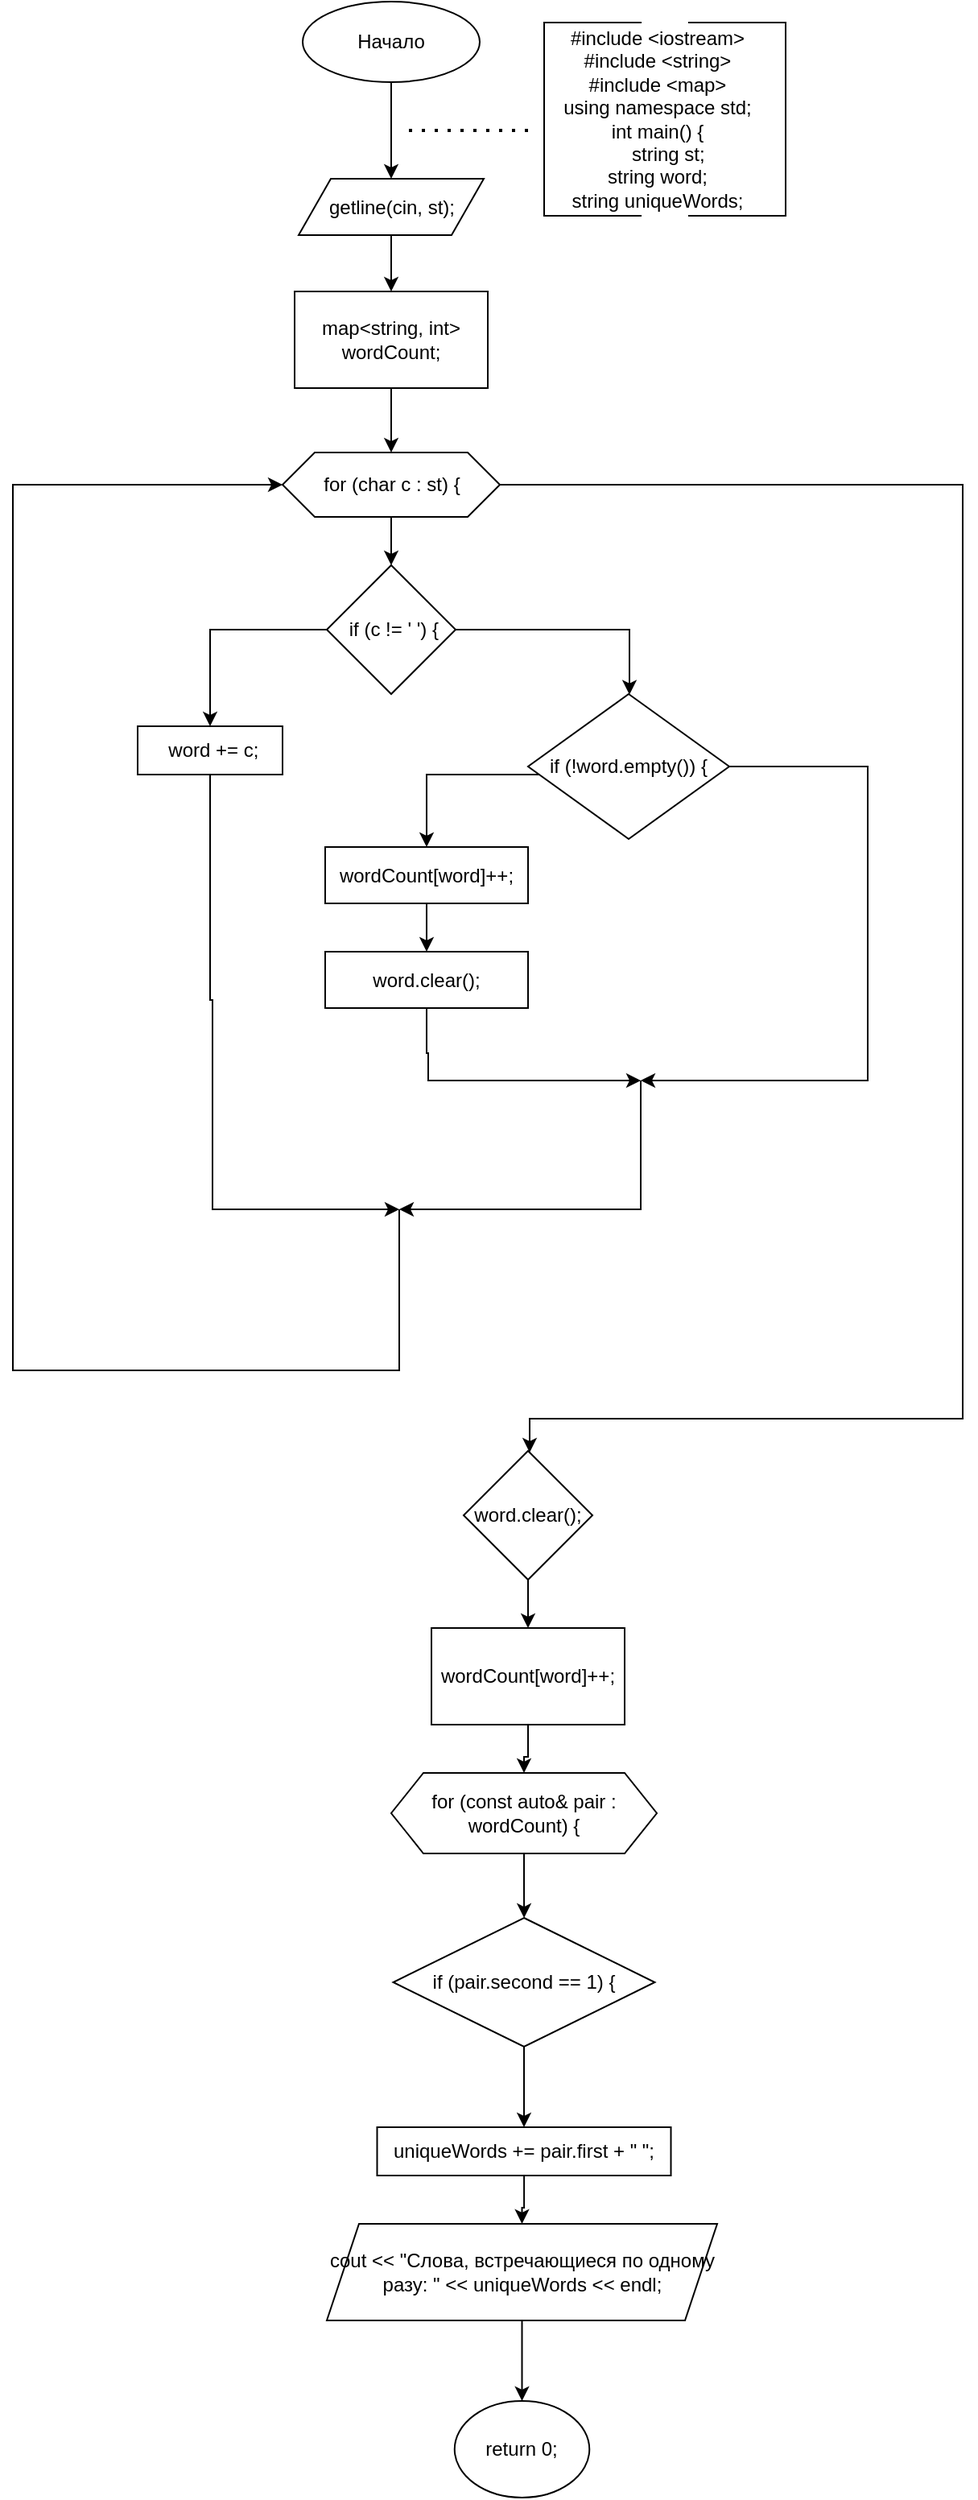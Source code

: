 <mxfile version="23.1.5" type="device">
  <diagram name="Страница — 1" id="QnG10xM8o3XaD763Q44c">
    <mxGraphModel dx="1219" dy="713" grid="1" gridSize="10" guides="1" tooltips="1" connect="1" arrows="1" fold="1" page="1" pageScale="1" pageWidth="827" pageHeight="1169" math="0" shadow="0">
      <root>
        <mxCell id="0" />
        <mxCell id="1" parent="0" />
        <mxCell id="Zrl9ScljOnrjxd1o0Tpu-3" value="" style="edgeStyle=orthogonalEdgeStyle;rounded=0;orthogonalLoop=1;jettySize=auto;html=1;" edge="1" parent="1" source="Zrl9ScljOnrjxd1o0Tpu-1" target="Zrl9ScljOnrjxd1o0Tpu-2">
          <mxGeometry relative="1" as="geometry" />
        </mxCell>
        <mxCell id="Zrl9ScljOnrjxd1o0Tpu-1" value="Начало" style="ellipse;whiteSpace=wrap;html=1;" vertex="1" parent="1">
          <mxGeometry x="340" y="30" width="110" height="50" as="geometry" />
        </mxCell>
        <mxCell id="Zrl9ScljOnrjxd1o0Tpu-5" value="" style="edgeStyle=orthogonalEdgeStyle;rounded=0;orthogonalLoop=1;jettySize=auto;html=1;" edge="1" parent="1" source="Zrl9ScljOnrjxd1o0Tpu-2" target="Zrl9ScljOnrjxd1o0Tpu-4">
          <mxGeometry relative="1" as="geometry" />
        </mxCell>
        <mxCell id="Zrl9ScljOnrjxd1o0Tpu-2" value="getline(cin, st);" style="shape=parallelogram;perimeter=parallelogramPerimeter;whiteSpace=wrap;html=1;fixedSize=1;" vertex="1" parent="1">
          <mxGeometry x="337.5" y="140" width="115" height="35" as="geometry" />
        </mxCell>
        <mxCell id="Zrl9ScljOnrjxd1o0Tpu-7" value="" style="edgeStyle=orthogonalEdgeStyle;rounded=0;orthogonalLoop=1;jettySize=auto;html=1;" edge="1" parent="1" source="Zrl9ScljOnrjxd1o0Tpu-4" target="Zrl9ScljOnrjxd1o0Tpu-6">
          <mxGeometry relative="1" as="geometry" />
        </mxCell>
        <mxCell id="Zrl9ScljOnrjxd1o0Tpu-4" value="map&amp;lt;string, int&amp;gt; wordCount;" style="whiteSpace=wrap;html=1;" vertex="1" parent="1">
          <mxGeometry x="335" y="210" width="120" height="60" as="geometry" />
        </mxCell>
        <mxCell id="Zrl9ScljOnrjxd1o0Tpu-9" value="" style="edgeStyle=orthogonalEdgeStyle;rounded=0;orthogonalLoop=1;jettySize=auto;html=1;" edge="1" parent="1" source="Zrl9ScljOnrjxd1o0Tpu-6" target="Zrl9ScljOnrjxd1o0Tpu-8">
          <mxGeometry relative="1" as="geometry" />
        </mxCell>
        <mxCell id="Zrl9ScljOnrjxd1o0Tpu-26" style="edgeStyle=orthogonalEdgeStyle;rounded=0;orthogonalLoop=1;jettySize=auto;html=1;" edge="1" parent="1" source="Zrl9ScljOnrjxd1o0Tpu-6" target="Zrl9ScljOnrjxd1o0Tpu-27">
          <mxGeometry relative="1" as="geometry">
            <mxPoint x="480" y="970" as="targetPoint" />
            <Array as="points">
              <mxPoint x="750" y="330" />
              <mxPoint x="750" y="910" />
              <mxPoint x="481" y="910" />
            </Array>
          </mxGeometry>
        </mxCell>
        <mxCell id="Zrl9ScljOnrjxd1o0Tpu-6" value="for (char c : st) {" style="shape=hexagon;perimeter=hexagonPerimeter2;whiteSpace=wrap;html=1;fixedSize=1;" vertex="1" parent="1">
          <mxGeometry x="327.5" y="310" width="135" height="40" as="geometry" />
        </mxCell>
        <mxCell id="Zrl9ScljOnrjxd1o0Tpu-13" value="" style="edgeStyle=orthogonalEdgeStyle;rounded=0;orthogonalLoop=1;jettySize=auto;html=1;" edge="1" parent="1" source="Zrl9ScljOnrjxd1o0Tpu-8" target="Zrl9ScljOnrjxd1o0Tpu-12">
          <mxGeometry relative="1" as="geometry" />
        </mxCell>
        <mxCell id="Zrl9ScljOnrjxd1o0Tpu-15" value="" style="edgeStyle=orthogonalEdgeStyle;rounded=0;orthogonalLoop=1;jettySize=auto;html=1;" edge="1" parent="1" source="Zrl9ScljOnrjxd1o0Tpu-8" target="Zrl9ScljOnrjxd1o0Tpu-14">
          <mxGeometry relative="1" as="geometry">
            <Array as="points">
              <mxPoint x="543" y="420" />
            </Array>
          </mxGeometry>
        </mxCell>
        <mxCell id="Zrl9ScljOnrjxd1o0Tpu-8" value="&amp;nbsp;if (c != &#39; &#39;) {" style="rhombus;whiteSpace=wrap;html=1;" vertex="1" parent="1">
          <mxGeometry x="355" y="380" width="80" height="80" as="geometry" />
        </mxCell>
        <mxCell id="Zrl9ScljOnrjxd1o0Tpu-23" style="edgeStyle=orthogonalEdgeStyle;rounded=0;orthogonalLoop=1;jettySize=auto;html=1;" edge="1" parent="1" source="Zrl9ScljOnrjxd1o0Tpu-12">
          <mxGeometry relative="1" as="geometry">
            <mxPoint x="400" y="780" as="targetPoint" />
            <Array as="points">
              <mxPoint x="283" y="650" />
              <mxPoint x="284" y="650" />
            </Array>
          </mxGeometry>
        </mxCell>
        <mxCell id="Zrl9ScljOnrjxd1o0Tpu-12" value="&amp;nbsp;word += c;" style="whiteSpace=wrap;html=1;" vertex="1" parent="1">
          <mxGeometry x="237.5" y="480" width="90" height="30" as="geometry" />
        </mxCell>
        <mxCell id="Zrl9ScljOnrjxd1o0Tpu-17" value="" style="edgeStyle=orthogonalEdgeStyle;rounded=0;orthogonalLoop=1;jettySize=auto;html=1;" edge="1" parent="1" source="Zrl9ScljOnrjxd1o0Tpu-14" target="Zrl9ScljOnrjxd1o0Tpu-16">
          <mxGeometry relative="1" as="geometry">
            <Array as="points">
              <mxPoint x="417" y="510" />
            </Array>
          </mxGeometry>
        </mxCell>
        <mxCell id="Zrl9ScljOnrjxd1o0Tpu-20" style="edgeStyle=orthogonalEdgeStyle;rounded=0;orthogonalLoop=1;jettySize=auto;html=1;" edge="1" parent="1" source="Zrl9ScljOnrjxd1o0Tpu-14">
          <mxGeometry relative="1" as="geometry">
            <mxPoint x="550" y="700" as="targetPoint" />
            <Array as="points">
              <mxPoint x="691" y="505" />
            </Array>
          </mxGeometry>
        </mxCell>
        <mxCell id="Zrl9ScljOnrjxd1o0Tpu-14" value="if (!word.empty()) {" style="rhombus;whiteSpace=wrap;html=1;" vertex="1" parent="1">
          <mxGeometry x="480" y="460" width="125" height="90" as="geometry" />
        </mxCell>
        <mxCell id="Zrl9ScljOnrjxd1o0Tpu-19" value="" style="edgeStyle=orthogonalEdgeStyle;rounded=0;orthogonalLoop=1;jettySize=auto;html=1;" edge="1" parent="1" source="Zrl9ScljOnrjxd1o0Tpu-16" target="Zrl9ScljOnrjxd1o0Tpu-18">
          <mxGeometry relative="1" as="geometry" />
        </mxCell>
        <mxCell id="Zrl9ScljOnrjxd1o0Tpu-16" value="wordCount[word]++;" style="whiteSpace=wrap;html=1;" vertex="1" parent="1">
          <mxGeometry x="354" y="555" width="126" height="35" as="geometry" />
        </mxCell>
        <mxCell id="Zrl9ScljOnrjxd1o0Tpu-21" style="edgeStyle=orthogonalEdgeStyle;rounded=0;orthogonalLoop=1;jettySize=auto;html=1;" edge="1" parent="1" source="Zrl9ScljOnrjxd1o0Tpu-18">
          <mxGeometry relative="1" as="geometry">
            <mxPoint x="550" y="700" as="targetPoint" />
            <Array as="points">
              <mxPoint x="417" y="683" />
              <mxPoint x="418" y="683" />
            </Array>
          </mxGeometry>
        </mxCell>
        <mxCell id="Zrl9ScljOnrjxd1o0Tpu-18" value="word.clear();" style="whiteSpace=wrap;html=1;" vertex="1" parent="1">
          <mxGeometry x="354" y="620" width="126" height="35" as="geometry" />
        </mxCell>
        <mxCell id="Zrl9ScljOnrjxd1o0Tpu-24" value="" style="endArrow=classic;html=1;rounded=0;" edge="1" parent="1">
          <mxGeometry width="50" height="50" relative="1" as="geometry">
            <mxPoint x="550" y="700" as="sourcePoint" />
            <mxPoint x="400" y="780" as="targetPoint" />
            <Array as="points">
              <mxPoint x="550" y="780" />
            </Array>
          </mxGeometry>
        </mxCell>
        <mxCell id="Zrl9ScljOnrjxd1o0Tpu-25" value="" style="endArrow=classic;html=1;rounded=0;entryX=0;entryY=0.5;entryDx=0;entryDy=0;" edge="1" parent="1" target="Zrl9ScljOnrjxd1o0Tpu-6">
          <mxGeometry width="50" height="50" relative="1" as="geometry">
            <mxPoint x="400" y="780" as="sourcePoint" />
            <mxPoint x="400" y="570" as="targetPoint" />
            <Array as="points">
              <mxPoint x="400" y="880" />
              <mxPoint x="160" y="880" />
              <mxPoint x="160" y="330" />
            </Array>
          </mxGeometry>
        </mxCell>
        <mxCell id="Zrl9ScljOnrjxd1o0Tpu-29" value="" style="edgeStyle=orthogonalEdgeStyle;rounded=0;orthogonalLoop=1;jettySize=auto;html=1;" edge="1" parent="1" source="Zrl9ScljOnrjxd1o0Tpu-27" target="Zrl9ScljOnrjxd1o0Tpu-28">
          <mxGeometry relative="1" as="geometry" />
        </mxCell>
        <mxCell id="Zrl9ScljOnrjxd1o0Tpu-27" value="word.clear();" style="rhombus;whiteSpace=wrap;html=1;" vertex="1" parent="1">
          <mxGeometry x="440" y="930" width="80" height="80" as="geometry" />
        </mxCell>
        <mxCell id="Zrl9ScljOnrjxd1o0Tpu-31" value="" style="edgeStyle=orthogonalEdgeStyle;rounded=0;orthogonalLoop=1;jettySize=auto;html=1;" edge="1" parent="1" source="Zrl9ScljOnrjxd1o0Tpu-28" target="Zrl9ScljOnrjxd1o0Tpu-30">
          <mxGeometry relative="1" as="geometry" />
        </mxCell>
        <mxCell id="Zrl9ScljOnrjxd1o0Tpu-28" value="wordCount[word]++;" style="whiteSpace=wrap;html=1;" vertex="1" parent="1">
          <mxGeometry x="420" y="1040" width="120" height="60" as="geometry" />
        </mxCell>
        <mxCell id="Zrl9ScljOnrjxd1o0Tpu-33" value="" style="edgeStyle=orthogonalEdgeStyle;rounded=0;orthogonalLoop=1;jettySize=auto;html=1;" edge="1" parent="1" source="Zrl9ScljOnrjxd1o0Tpu-30" target="Zrl9ScljOnrjxd1o0Tpu-32">
          <mxGeometry relative="1" as="geometry" />
        </mxCell>
        <mxCell id="Zrl9ScljOnrjxd1o0Tpu-30" value="for (const auto&amp;amp; pair : wordCount) {" style="shape=hexagon;perimeter=hexagonPerimeter2;whiteSpace=wrap;html=1;fixedSize=1;" vertex="1" parent="1">
          <mxGeometry x="395" y="1130" width="165" height="50" as="geometry" />
        </mxCell>
        <mxCell id="Zrl9ScljOnrjxd1o0Tpu-35" value="" style="edgeStyle=orthogonalEdgeStyle;rounded=0;orthogonalLoop=1;jettySize=auto;html=1;" edge="1" parent="1" source="Zrl9ScljOnrjxd1o0Tpu-32" target="Zrl9ScljOnrjxd1o0Tpu-34">
          <mxGeometry relative="1" as="geometry" />
        </mxCell>
        <mxCell id="Zrl9ScljOnrjxd1o0Tpu-32" value="if (pair.second == 1) {" style="rhombus;whiteSpace=wrap;html=1;" vertex="1" parent="1">
          <mxGeometry x="396.25" y="1220" width="162.5" height="80" as="geometry" />
        </mxCell>
        <mxCell id="Zrl9ScljOnrjxd1o0Tpu-37" value="" style="edgeStyle=orthogonalEdgeStyle;rounded=0;orthogonalLoop=1;jettySize=auto;html=1;" edge="1" parent="1" source="Zrl9ScljOnrjxd1o0Tpu-34" target="Zrl9ScljOnrjxd1o0Tpu-36">
          <mxGeometry relative="1" as="geometry" />
        </mxCell>
        <mxCell id="Zrl9ScljOnrjxd1o0Tpu-34" value="uniqueWords += pair.first + &quot; &quot;;" style="whiteSpace=wrap;html=1;" vertex="1" parent="1">
          <mxGeometry x="386.25" y="1350" width="182.5" height="30" as="geometry" />
        </mxCell>
        <mxCell id="Zrl9ScljOnrjxd1o0Tpu-39" value="" style="edgeStyle=orthogonalEdgeStyle;rounded=0;orthogonalLoop=1;jettySize=auto;html=1;" edge="1" parent="1" source="Zrl9ScljOnrjxd1o0Tpu-36" target="Zrl9ScljOnrjxd1o0Tpu-38">
          <mxGeometry relative="1" as="geometry" />
        </mxCell>
        <mxCell id="Zrl9ScljOnrjxd1o0Tpu-36" value="cout &amp;lt;&amp;lt; &quot;Слова, встречающиеся по одному разу: &quot; &amp;lt;&amp;lt; uniqueWords &amp;lt;&amp;lt; endl;" style="shape=parallelogram;perimeter=parallelogramPerimeter;whiteSpace=wrap;html=1;fixedSize=1;" vertex="1" parent="1">
          <mxGeometry x="355" y="1410" width="242.5" height="60" as="geometry" />
        </mxCell>
        <mxCell id="Zrl9ScljOnrjxd1o0Tpu-38" value="return 0;" style="ellipse;whiteSpace=wrap;html=1;" vertex="1" parent="1">
          <mxGeometry x="434.38" y="1520" width="83.75" height="60" as="geometry" />
        </mxCell>
        <mxCell id="Zrl9ScljOnrjxd1o0Tpu-40" value="&lt;div&gt;#include &amp;lt;iostream&amp;gt;&lt;/div&gt;&lt;div&gt;#include &amp;lt;string&amp;gt;&lt;/div&gt;&lt;div&gt;#include &amp;lt;map&amp;gt;&lt;/div&gt;&lt;div&gt;using namespace std;&lt;/div&gt;&lt;div&gt;int main() {&lt;/div&gt;&lt;div&gt;&amp;nbsp; &amp;nbsp; string st;&lt;/div&gt;&lt;div&gt;string word;&lt;br&gt;&lt;/div&gt;&lt;div&gt;string uniqueWords;&lt;br&gt;&lt;/div&gt;" style="text;html=1;align=center;verticalAlign=middle;resizable=0;points=[];autosize=1;strokeColor=none;fillColor=none;" vertex="1" parent="1">
          <mxGeometry x="490" y="38" width="140" height="130" as="geometry" />
        </mxCell>
        <mxCell id="Zrl9ScljOnrjxd1o0Tpu-41" value="" style="shape=partialRectangle;whiteSpace=wrap;html=1;bottom=1;right=1;left=1;top=0;fillColor=none;routingCenterX=-0.5;direction=south;" vertex="1" parent="1">
          <mxGeometry x="490" y="43" width="60" height="120" as="geometry" />
        </mxCell>
        <mxCell id="Zrl9ScljOnrjxd1o0Tpu-42" value="" style="shape=partialRectangle;whiteSpace=wrap;html=1;bottom=1;right=1;left=1;top=0;fillColor=none;routingCenterX=-0.5;direction=north;" vertex="1" parent="1">
          <mxGeometry x="580" y="43" width="60" height="120" as="geometry" />
        </mxCell>
        <mxCell id="Zrl9ScljOnrjxd1o0Tpu-43" value="" style="endArrow=none;dashed=1;html=1;dashPattern=1 3;strokeWidth=2;rounded=0;" edge="1" parent="1">
          <mxGeometry width="50" height="50" relative="1" as="geometry">
            <mxPoint x="480" y="110" as="sourcePoint" />
            <mxPoint x="400" y="110" as="targetPoint" />
          </mxGeometry>
        </mxCell>
      </root>
    </mxGraphModel>
  </diagram>
</mxfile>
